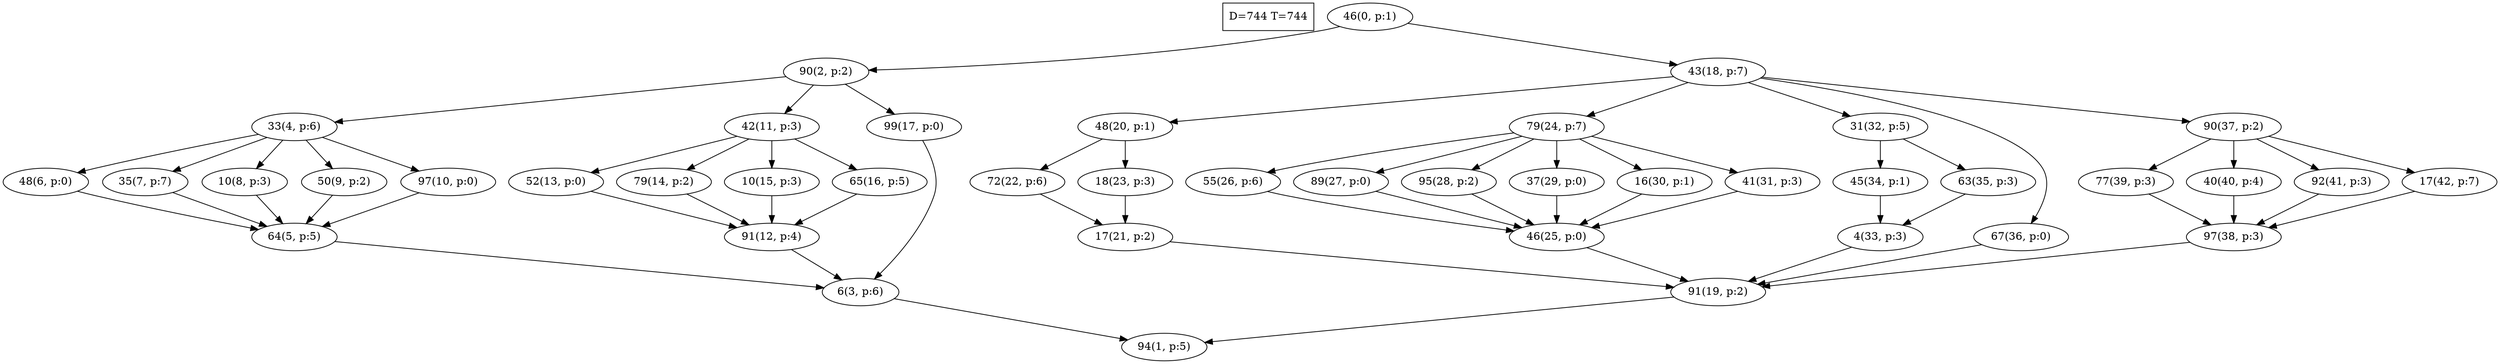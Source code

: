 digraph Task {
i [shape=box, label="D=744 T=744"]; 
0 [label="46(0, p:1)"];
1 [label="94(1, p:5)"];
2 [label="90(2, p:2)"];
3 [label="6(3, p:6)"];
4 [label="33(4, p:6)"];
5 [label="64(5, p:5)"];
6 [label="48(6, p:0)"];
7 [label="35(7, p:7)"];
8 [label="10(8, p:3)"];
9 [label="50(9, p:2)"];
10 [label="97(10, p:0)"];
11 [label="42(11, p:3)"];
12 [label="91(12, p:4)"];
13 [label="52(13, p:0)"];
14 [label="79(14, p:2)"];
15 [label="10(15, p:3)"];
16 [label="65(16, p:5)"];
17 [label="99(17, p:0)"];
18 [label="43(18, p:7)"];
19 [label="91(19, p:2)"];
20 [label="48(20, p:1)"];
21 [label="17(21, p:2)"];
22 [label="72(22, p:6)"];
23 [label="18(23, p:3)"];
24 [label="79(24, p:7)"];
25 [label="46(25, p:0)"];
26 [label="55(26, p:6)"];
27 [label="89(27, p:0)"];
28 [label="95(28, p:2)"];
29 [label="37(29, p:0)"];
30 [label="16(30, p:1)"];
31 [label="41(31, p:3)"];
32 [label="31(32, p:5)"];
33 [label="4(33, p:3)"];
34 [label="45(34, p:1)"];
35 [label="63(35, p:3)"];
36 [label="67(36, p:0)"];
37 [label="90(37, p:2)"];
38 [label="97(38, p:3)"];
39 [label="77(39, p:3)"];
40 [label="40(40, p:4)"];
41 [label="92(41, p:3)"];
42 [label="17(42, p:7)"];
0 -> 2;
0 -> 18;
2 -> 4;
2 -> 11;
2 -> 17;
3 -> 1;
4 -> 6;
4 -> 7;
4 -> 8;
4 -> 9;
4 -> 10;
5 -> 3;
6 -> 5;
7 -> 5;
8 -> 5;
9 -> 5;
10 -> 5;
11 -> 13;
11 -> 14;
11 -> 15;
11 -> 16;
12 -> 3;
13 -> 12;
14 -> 12;
15 -> 12;
16 -> 12;
17 -> 3;
18 -> 20;
18 -> 24;
18 -> 32;
18 -> 36;
18 -> 37;
19 -> 1;
20 -> 22;
20 -> 23;
21 -> 19;
22 -> 21;
23 -> 21;
24 -> 26;
24 -> 27;
24 -> 28;
24 -> 29;
24 -> 30;
24 -> 31;
25 -> 19;
26 -> 25;
27 -> 25;
28 -> 25;
29 -> 25;
30 -> 25;
31 -> 25;
32 -> 34;
32 -> 35;
33 -> 19;
34 -> 33;
35 -> 33;
36 -> 19;
37 -> 39;
37 -> 40;
37 -> 41;
37 -> 42;
38 -> 19;
39 -> 38;
40 -> 38;
41 -> 38;
42 -> 38;
}